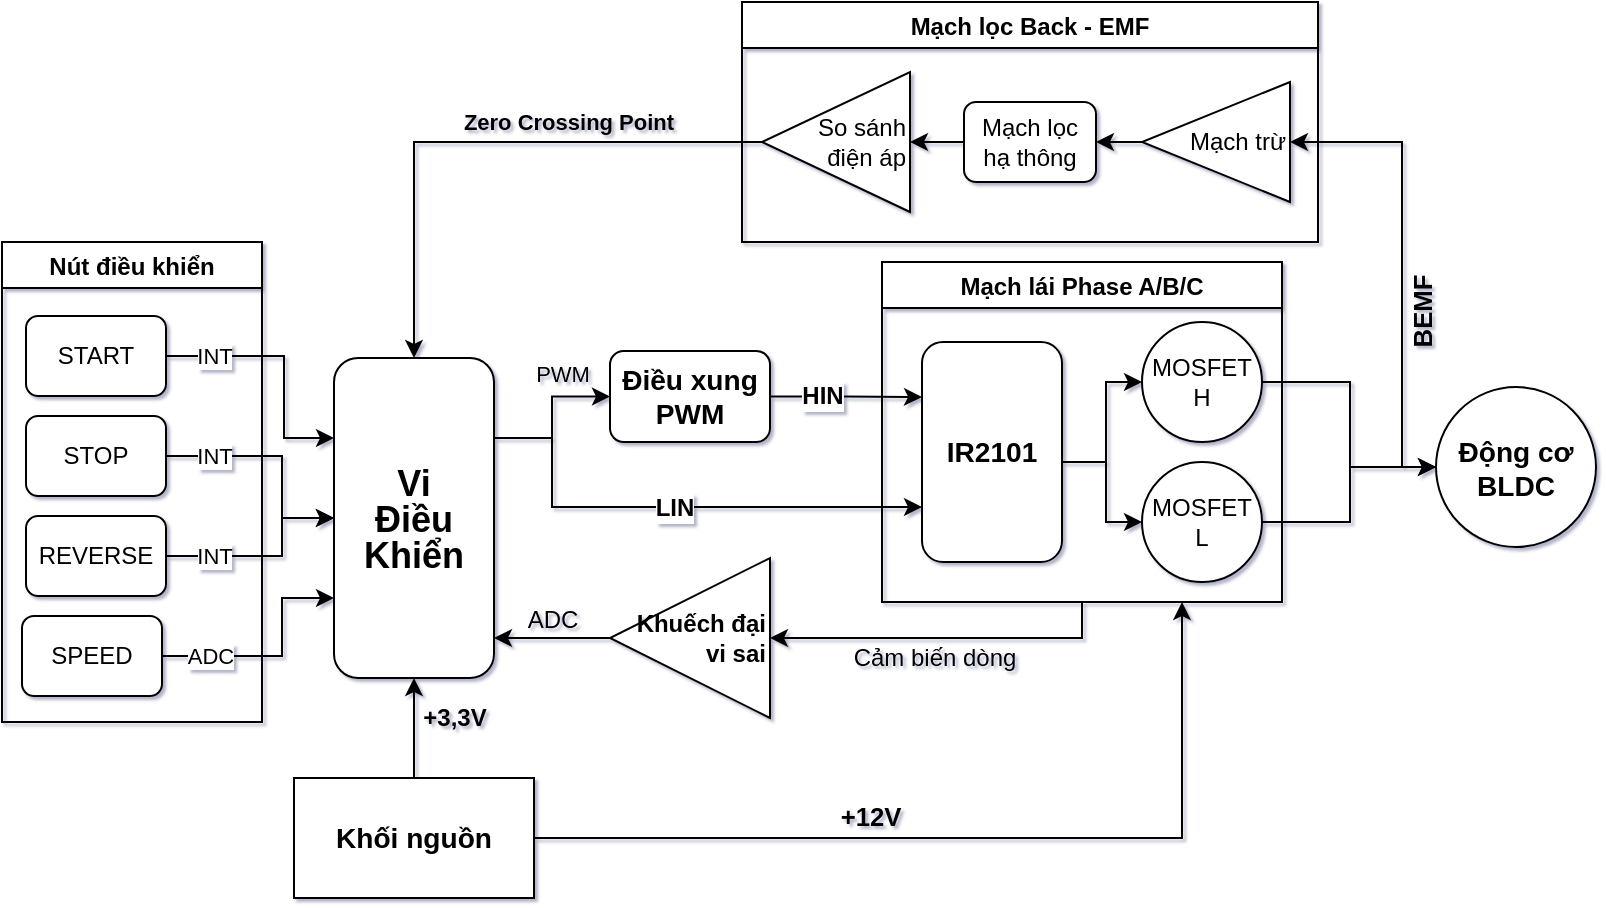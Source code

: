 <mxfile version="15.4.3" type="github">
  <diagram id="tt16CUAmKmsDfrhSTAVQ" name="Page-1">
    <mxGraphModel dx="804" dy="522" grid="0" gridSize="10" guides="1" tooltips="1" connect="1" arrows="1" fold="1" page="1" pageScale="1" pageWidth="827" pageHeight="1169" math="0" shadow="1">
      <root>
        <mxCell id="0" />
        <mxCell id="1" parent="0" />
        <mxCell id="hExfQF_apJxOjdvna3_--1" value="PWM" style="edgeStyle=orthogonalEdgeStyle;rounded=0;orthogonalLoop=1;jettySize=auto;html=1;exitX=1;exitY=0.25;exitDx=0;exitDy=0;entryX=0;entryY=0.5;entryDx=0;entryDy=0;labelBackgroundColor=none;" edge="1" parent="1" source="aouQzcIuxVsfk-nvNX3M-3" target="aouQzcIuxVsfk-nvNX3M-26">
          <mxGeometry x="0.391" y="11" relative="1" as="geometry">
            <Array as="points">
              <mxPoint x="289" y="350" />
              <mxPoint x="289" y="329" />
            </Array>
            <mxPoint as="offset" />
          </mxGeometry>
        </mxCell>
        <mxCell id="hExfQF_apJxOjdvna3_--3" value="&lt;font style=&quot;font-size: 12px&quot;&gt;LIN&lt;/font&gt;" style="edgeStyle=orthogonalEdgeStyle;rounded=0;orthogonalLoop=1;jettySize=auto;html=1;exitX=1;exitY=0.25;exitDx=0;exitDy=0;entryX=0;entryY=0.75;entryDx=0;entryDy=0;fontStyle=1" edge="1" parent="1" source="aouQzcIuxVsfk-nvNX3M-3" target="aouQzcIuxVsfk-nvNX3M-20">
          <mxGeometry relative="1" as="geometry">
            <Array as="points">
              <mxPoint x="289" y="350" />
              <mxPoint x="289" y="385" />
            </Array>
          </mxGeometry>
        </mxCell>
        <mxCell id="aouQzcIuxVsfk-nvNX3M-3" value="&lt;h2 style=&quot;line-height: 1&quot;&gt;Vi&lt;br&gt;Điều&lt;br&gt;Khiển&lt;/h2&gt;" style="rounded=1;whiteSpace=wrap;html=1;" parent="1" vertex="1">
          <mxGeometry x="180" y="310" width="80" height="160" as="geometry" />
        </mxCell>
        <mxCell id="aouQzcIuxVsfk-nvNX3M-4" value="INT" style="edgeStyle=orthogonalEdgeStyle;rounded=0;orthogonalLoop=1;jettySize=auto;html=1;exitX=1;exitY=0.5;exitDx=0;exitDy=0;entryX=0;entryY=0.25;entryDx=0;entryDy=0;" parent="1" source="hExfQF_apJxOjdvna3_--15" target="aouQzcIuxVsfk-nvNX3M-3" edge="1">
          <mxGeometry x="-0.616" relative="1" as="geometry">
            <mxPoint as="offset" />
            <mxPoint x="110" y="316.5" as="sourcePoint" />
            <Array as="points">
              <mxPoint x="155" y="309" />
              <mxPoint x="155" y="350" />
            </Array>
          </mxGeometry>
        </mxCell>
        <mxCell id="aouQzcIuxVsfk-nvNX3M-6" value="INT" style="edgeStyle=orthogonalEdgeStyle;rounded=0;orthogonalLoop=1;jettySize=auto;html=1;exitX=1;exitY=0.5;exitDx=0;exitDy=0;entryX=0;entryY=0.5;entryDx=0;entryDy=0;" parent="1" source="hExfQF_apJxOjdvna3_--14" target="aouQzcIuxVsfk-nvNX3M-3" edge="1">
          <mxGeometry x="-0.581" relative="1" as="geometry">
            <mxPoint x="180" y="350" as="targetPoint" />
            <mxPoint as="offset" />
            <mxPoint x="110" y="364.5" as="sourcePoint" />
            <Array as="points">
              <mxPoint x="154" y="359" />
              <mxPoint x="154" y="390" />
            </Array>
          </mxGeometry>
        </mxCell>
        <mxCell id="aouQzcIuxVsfk-nvNX3M-8" value="INT" style="edgeStyle=orthogonalEdgeStyle;rounded=0;orthogonalLoop=1;jettySize=auto;html=1;exitX=1;exitY=0.5;exitDx=0;exitDy=0;entryX=0;entryY=0.5;entryDx=0;entryDy=0;fontSize=11;" parent="1" source="hExfQF_apJxOjdvna3_--13" target="aouQzcIuxVsfk-nvNX3M-3" edge="1">
          <mxGeometry x="-0.543" relative="1" as="geometry">
            <mxPoint as="offset" />
            <mxPoint x="110" y="412.5" as="sourcePoint" />
            <Array as="points">
              <mxPoint x="154" y="409" />
              <mxPoint x="154" y="390" />
            </Array>
          </mxGeometry>
        </mxCell>
        <mxCell id="aouQzcIuxVsfk-nvNX3M-10" value="ADC" style="edgeStyle=orthogonalEdgeStyle;rounded=0;orthogonalLoop=1;jettySize=auto;html=1;entryX=0;entryY=0.75;entryDx=0;entryDy=0;fontSize=11;exitX=1;exitY=0.5;exitDx=0;exitDy=0;" parent="1" source="hExfQF_apJxOjdvna3_--12" target="aouQzcIuxVsfk-nvNX3M-3" edge="1">
          <mxGeometry x="-0.583" relative="1" as="geometry">
            <mxPoint as="offset" />
            <mxPoint x="110" y="463.5" as="sourcePoint" />
            <Array as="points">
              <mxPoint x="154" y="459" />
              <mxPoint x="154" y="430" />
            </Array>
          </mxGeometry>
        </mxCell>
        <mxCell id="aouQzcIuxVsfk-nvNX3M-13" value="&lt;h3&gt;Động cơ&lt;br&gt;BLDC&lt;/h3&gt;" style="ellipse;whiteSpace=wrap;html=1;aspect=fixed;" parent="1" vertex="1">
          <mxGeometry x="731" y="324.5" width="80" height="80" as="geometry" />
        </mxCell>
        <mxCell id="aouQzcIuxVsfk-nvNX3M-14" value="&lt;h3 style=&quot;font-size: 12px&quot;&gt;+3,3V&lt;/h3&gt;" style="edgeStyle=orthogonalEdgeStyle;rounded=0;orthogonalLoop=1;jettySize=auto;html=1;exitX=0.5;exitY=0;exitDx=0;exitDy=0;entryX=0.5;entryY=1;entryDx=0;entryDy=0;verticalAlign=middle;horizontal=1;labelBackgroundColor=none;fontSize=11;" parent="1" source="aouQzcIuxVsfk-nvNX3M-16" target="aouQzcIuxVsfk-nvNX3M-3" edge="1">
          <mxGeometry x="0.2" y="-20" relative="1" as="geometry">
            <mxPoint as="offset" />
          </mxGeometry>
        </mxCell>
        <mxCell id="aouQzcIuxVsfk-nvNX3M-15" value="&lt;h3&gt;+12V&lt;/h3&gt;" style="edgeStyle=orthogonalEdgeStyle;rounded=0;orthogonalLoop=1;jettySize=auto;html=1;exitX=1;exitY=0.5;exitDx=0;exitDy=0;labelBackgroundColor=none;entryX=0.75;entryY=1;entryDx=0;entryDy=0;" parent="1" source="aouQzcIuxVsfk-nvNX3M-16" target="aouQzcIuxVsfk-nvNX3M-17" edge="1">
          <mxGeometry x="-0.24" y="11" relative="1" as="geometry">
            <mxPoint as="offset" />
            <mxPoint x="548" y="482" as="targetPoint" />
            <Array as="points">
              <mxPoint x="604" y="550" />
            </Array>
          </mxGeometry>
        </mxCell>
        <mxCell id="aouQzcIuxVsfk-nvNX3M-16" value="&lt;h3&gt;Khối nguồn&lt;/h3&gt;" style="rounded=0;whiteSpace=wrap;html=1;" parent="1" vertex="1">
          <mxGeometry x="160" y="520" width="120" height="60" as="geometry" />
        </mxCell>
        <mxCell id="hExfQF_apJxOjdvna3_--9" value="Cảm biến dòng" style="edgeStyle=orthogonalEdgeStyle;rounded=0;orthogonalLoop=1;jettySize=auto;html=1;entryX=0;entryY=0.5;entryDx=0;entryDy=0;fontSize=12;exitX=0.5;exitY=1;exitDx=0;exitDy=0;labelBackgroundColor=none;" edge="1" parent="1" source="aouQzcIuxVsfk-nvNX3M-17" target="hExfQF_apJxOjdvna3_--5">
          <mxGeometry x="0.058" y="10" relative="1" as="geometry">
            <Array as="points">
              <mxPoint x="554" y="450" />
            </Array>
            <mxPoint as="offset" />
          </mxGeometry>
        </mxCell>
        <mxCell id="aouQzcIuxVsfk-nvNX3M-17" value="Mạch lái Phase A/B/C" style="swimlane;startSize=23;" parent="1" vertex="1">
          <mxGeometry x="454" y="262" width="200" height="170" as="geometry" />
        </mxCell>
        <mxCell id="aouQzcIuxVsfk-nvNX3M-18" style="edgeStyle=orthogonalEdgeStyle;rounded=0;orthogonalLoop=1;jettySize=auto;html=1;exitX=1;exitY=0.5;exitDx=0;exitDy=0;entryX=0;entryY=0.5;entryDx=0;entryDy=0;" parent="aouQzcIuxVsfk-nvNX3M-17" source="aouQzcIuxVsfk-nvNX3M-20" target="aouQzcIuxVsfk-nvNX3M-21" edge="1">
          <mxGeometry relative="1" as="geometry">
            <Array as="points">
              <mxPoint x="90" y="100" />
              <mxPoint x="112" y="100" />
              <mxPoint x="112" y="60" />
            </Array>
          </mxGeometry>
        </mxCell>
        <mxCell id="aouQzcIuxVsfk-nvNX3M-19" style="edgeStyle=orthogonalEdgeStyle;rounded=0;orthogonalLoop=1;jettySize=auto;html=1;exitX=1;exitY=0.5;exitDx=0;exitDy=0;entryX=0;entryY=0.5;entryDx=0;entryDy=0;" parent="aouQzcIuxVsfk-nvNX3M-17" source="aouQzcIuxVsfk-nvNX3M-20" target="aouQzcIuxVsfk-nvNX3M-22" edge="1">
          <mxGeometry relative="1" as="geometry">
            <Array as="points">
              <mxPoint x="90" y="100" />
              <mxPoint x="112" y="100" />
              <mxPoint x="112" y="130" />
            </Array>
          </mxGeometry>
        </mxCell>
        <mxCell id="aouQzcIuxVsfk-nvNX3M-20" value="&lt;h3&gt;IR2101&lt;/h3&gt;" style="rounded=1;whiteSpace=wrap;html=1;" parent="aouQzcIuxVsfk-nvNX3M-17" vertex="1">
          <mxGeometry x="20" y="40" width="70" height="110" as="geometry" />
        </mxCell>
        <mxCell id="aouQzcIuxVsfk-nvNX3M-21" value="MOSFET&lt;br&gt;H" style="ellipse;whiteSpace=wrap;html=1;aspect=fixed;" parent="aouQzcIuxVsfk-nvNX3M-17" vertex="1">
          <mxGeometry x="130" y="30" width="60" height="60" as="geometry" />
        </mxCell>
        <mxCell id="aouQzcIuxVsfk-nvNX3M-22" value="MOSFET&lt;br&gt;L" style="ellipse;whiteSpace=wrap;html=1;aspect=fixed;" parent="aouQzcIuxVsfk-nvNX3M-17" vertex="1">
          <mxGeometry x="130" y="100" width="60" height="60" as="geometry" />
        </mxCell>
        <mxCell id="aouQzcIuxVsfk-nvNX3M-23" style="edgeStyle=orthogonalEdgeStyle;rounded=0;orthogonalLoop=1;jettySize=auto;html=1;entryX=0;entryY=0.5;entryDx=0;entryDy=0;" parent="1" source="aouQzcIuxVsfk-nvNX3M-21" target="aouQzcIuxVsfk-nvNX3M-13" edge="1">
          <mxGeometry relative="1" as="geometry">
            <Array as="points">
              <mxPoint x="688" y="322" />
              <mxPoint x="688" y="365" />
            </Array>
          </mxGeometry>
        </mxCell>
        <mxCell id="aouQzcIuxVsfk-nvNX3M-25" value="HIN" style="edgeStyle=orthogonalEdgeStyle;rounded=0;orthogonalLoop=1;jettySize=auto;html=1;entryX=0;entryY=0.25;entryDx=0;entryDy=0;fontSize=12;fontStyle=1" parent="1" source="aouQzcIuxVsfk-nvNX3M-26" target="aouQzcIuxVsfk-nvNX3M-20" edge="1">
          <mxGeometry x="-0.318" relative="1" as="geometry">
            <mxPoint as="offset" />
          </mxGeometry>
        </mxCell>
        <mxCell id="aouQzcIuxVsfk-nvNX3M-26" value="&lt;h3&gt;Điều xung PWM&lt;/h3&gt;" style="rounded=1;whiteSpace=wrap;html=1;" parent="1" vertex="1">
          <mxGeometry x="318" y="306.5" width="80" height="45.5" as="geometry" />
        </mxCell>
        <mxCell id="aouQzcIuxVsfk-nvNX3M-24" style="edgeStyle=orthogonalEdgeStyle;rounded=0;orthogonalLoop=1;jettySize=auto;html=1;entryX=0;entryY=0.5;entryDx=0;entryDy=0;" parent="1" source="aouQzcIuxVsfk-nvNX3M-22" target="aouQzcIuxVsfk-nvNX3M-13" edge="1">
          <mxGeometry relative="1" as="geometry">
            <mxPoint x="684" y="362" as="targetPoint" />
            <Array as="points">
              <mxPoint x="688" y="392" />
              <mxPoint x="688" y="365" />
            </Array>
          </mxGeometry>
        </mxCell>
        <mxCell id="aouQzcIuxVsfk-nvNX3M-27" value="&lt;h3&gt;BEMF&lt;/h3&gt;" style="endArrow=classic;html=1;rounded=0;edgeStyle=orthogonalEdgeStyle;entryX=0;entryY=0.5;entryDx=0;entryDy=0;exitX=0;exitY=0.5;exitDx=0;exitDy=0;labelBackgroundColor=none;horizontal=0;" parent="1" source="aouQzcIuxVsfk-nvNX3M-13" target="aouQzcIuxVsfk-nvNX3M-29" edge="1">
          <mxGeometry x="-0.189" y="-10" width="50" height="50" relative="1" as="geometry">
            <mxPoint x="714" y="362" as="sourcePoint" />
            <mxPoint x="684" y="180.5" as="targetPoint" />
            <Array as="points">
              <mxPoint x="714" y="365" />
              <mxPoint x="714" y="202" />
            </Array>
            <mxPoint y="1" as="offset" />
          </mxGeometry>
        </mxCell>
        <mxCell id="aouQzcIuxVsfk-nvNX3M-28" value="Mạch lọc Back - EMF" style="swimlane;" parent="1" vertex="1">
          <mxGeometry x="384" y="132" width="288" height="120" as="geometry" />
        </mxCell>
        <mxCell id="aouQzcIuxVsfk-nvNX3M-32" style="edgeStyle=orthogonalEdgeStyle;rounded=0;orthogonalLoop=1;jettySize=auto;html=1;exitX=1;exitY=0.5;exitDx=0;exitDy=0;entryX=1;entryY=0.5;entryDx=0;entryDy=0;" parent="aouQzcIuxVsfk-nvNX3M-28" source="aouQzcIuxVsfk-nvNX3M-29" target="aouQzcIuxVsfk-nvNX3M-31" edge="1">
          <mxGeometry relative="1" as="geometry" />
        </mxCell>
        <mxCell id="aouQzcIuxVsfk-nvNX3M-29" value="Mạch trừ" style="triangle;whiteSpace=wrap;html=1;direction=west;align=right;" parent="aouQzcIuxVsfk-nvNX3M-28" vertex="1">
          <mxGeometry x="200" y="40" width="74" height="60" as="geometry" />
        </mxCell>
        <mxCell id="aouQzcIuxVsfk-nvNX3M-35" style="edgeStyle=orthogonalEdgeStyle;rounded=0;orthogonalLoop=1;jettySize=auto;html=1;exitX=0;exitY=0.5;exitDx=0;exitDy=0;entryX=0;entryY=0.5;entryDx=0;entryDy=0;" parent="aouQzcIuxVsfk-nvNX3M-28" source="aouQzcIuxVsfk-nvNX3M-31" target="aouQzcIuxVsfk-nvNX3M-34" edge="1">
          <mxGeometry relative="1" as="geometry" />
        </mxCell>
        <mxCell id="aouQzcIuxVsfk-nvNX3M-31" value="Mạch lọc hạ thông" style="rounded=1;whiteSpace=wrap;html=1;" parent="aouQzcIuxVsfk-nvNX3M-28" vertex="1">
          <mxGeometry x="111" y="50" width="66" height="40" as="geometry" />
        </mxCell>
        <mxCell id="aouQzcIuxVsfk-nvNX3M-34" value="So sánh &lt;br&gt;điện áp" style="triangle;whiteSpace=wrap;html=1;direction=west;align=right;" parent="aouQzcIuxVsfk-nvNX3M-28" vertex="1">
          <mxGeometry x="10" y="35" width="74" height="70" as="geometry" />
        </mxCell>
        <mxCell id="aouQzcIuxVsfk-nvNX3M-36" value="&lt;h4&gt;Zero Crossing Point&lt;/h4&gt;" style="edgeStyle=orthogonalEdgeStyle;rounded=0;orthogonalLoop=1;jettySize=auto;html=1;exitX=1;exitY=0.5;exitDx=0;exitDy=0;entryX=0.5;entryY=0;entryDx=0;entryDy=0;labelBackgroundColor=none;" parent="1" source="aouQzcIuxVsfk-nvNX3M-34" target="aouQzcIuxVsfk-nvNX3M-3" edge="1">
          <mxGeometry x="-0.308" y="-10" relative="1" as="geometry">
            <mxPoint as="offset" />
          </mxGeometry>
        </mxCell>
        <mxCell id="hExfQF_apJxOjdvna3_--10" value="ADC" style="edgeStyle=orthogonalEdgeStyle;rounded=0;orthogonalLoop=1;jettySize=auto;html=1;entryX=1;entryY=0.875;entryDx=0;entryDy=0;entryPerimeter=0;fontSize=12;labelBackgroundColor=none;" edge="1" parent="1" source="hExfQF_apJxOjdvna3_--5" target="aouQzcIuxVsfk-nvNX3M-3">
          <mxGeometry y="-9" relative="1" as="geometry">
            <mxPoint as="offset" />
          </mxGeometry>
        </mxCell>
        <mxCell id="hExfQF_apJxOjdvna3_--5" value="&lt;b&gt;Khuếch đại&lt;br&gt;vi sai&lt;/b&gt;" style="triangle;whiteSpace=wrap;html=1;fontSize=12;direction=west;align=right;" vertex="1" parent="1">
          <mxGeometry x="318" y="410" width="80" height="80" as="geometry" />
        </mxCell>
        <mxCell id="hExfQF_apJxOjdvna3_--11" value="Nút điều khiển" style="swimlane;" vertex="1" parent="1">
          <mxGeometry x="14" y="252" width="130" height="240" as="geometry">
            <mxRectangle x="14" y="252" width="110" height="23" as="alternateBounds" />
          </mxGeometry>
        </mxCell>
        <mxCell id="hExfQF_apJxOjdvna3_--12" value="SPEED" style="rounded=1;whiteSpace=wrap;html=1;" vertex="1" parent="hExfQF_apJxOjdvna3_--11">
          <mxGeometry x="10" y="187" width="70" height="40" as="geometry" />
        </mxCell>
        <mxCell id="hExfQF_apJxOjdvna3_--13" value="REVERSE" style="rounded=1;whiteSpace=wrap;html=1;" vertex="1" parent="hExfQF_apJxOjdvna3_--11">
          <mxGeometry x="12" y="137" width="70" height="40" as="geometry" />
        </mxCell>
        <mxCell id="hExfQF_apJxOjdvna3_--14" value="STOP" style="rounded=1;whiteSpace=wrap;html=1;" vertex="1" parent="hExfQF_apJxOjdvna3_--11">
          <mxGeometry x="12" y="87" width="70" height="40" as="geometry" />
        </mxCell>
        <mxCell id="hExfQF_apJxOjdvna3_--15" value="START" style="rounded=1;whiteSpace=wrap;html=1;" vertex="1" parent="hExfQF_apJxOjdvna3_--11">
          <mxGeometry x="12" y="37" width="70" height="40" as="geometry" />
        </mxCell>
      </root>
    </mxGraphModel>
  </diagram>
</mxfile>
